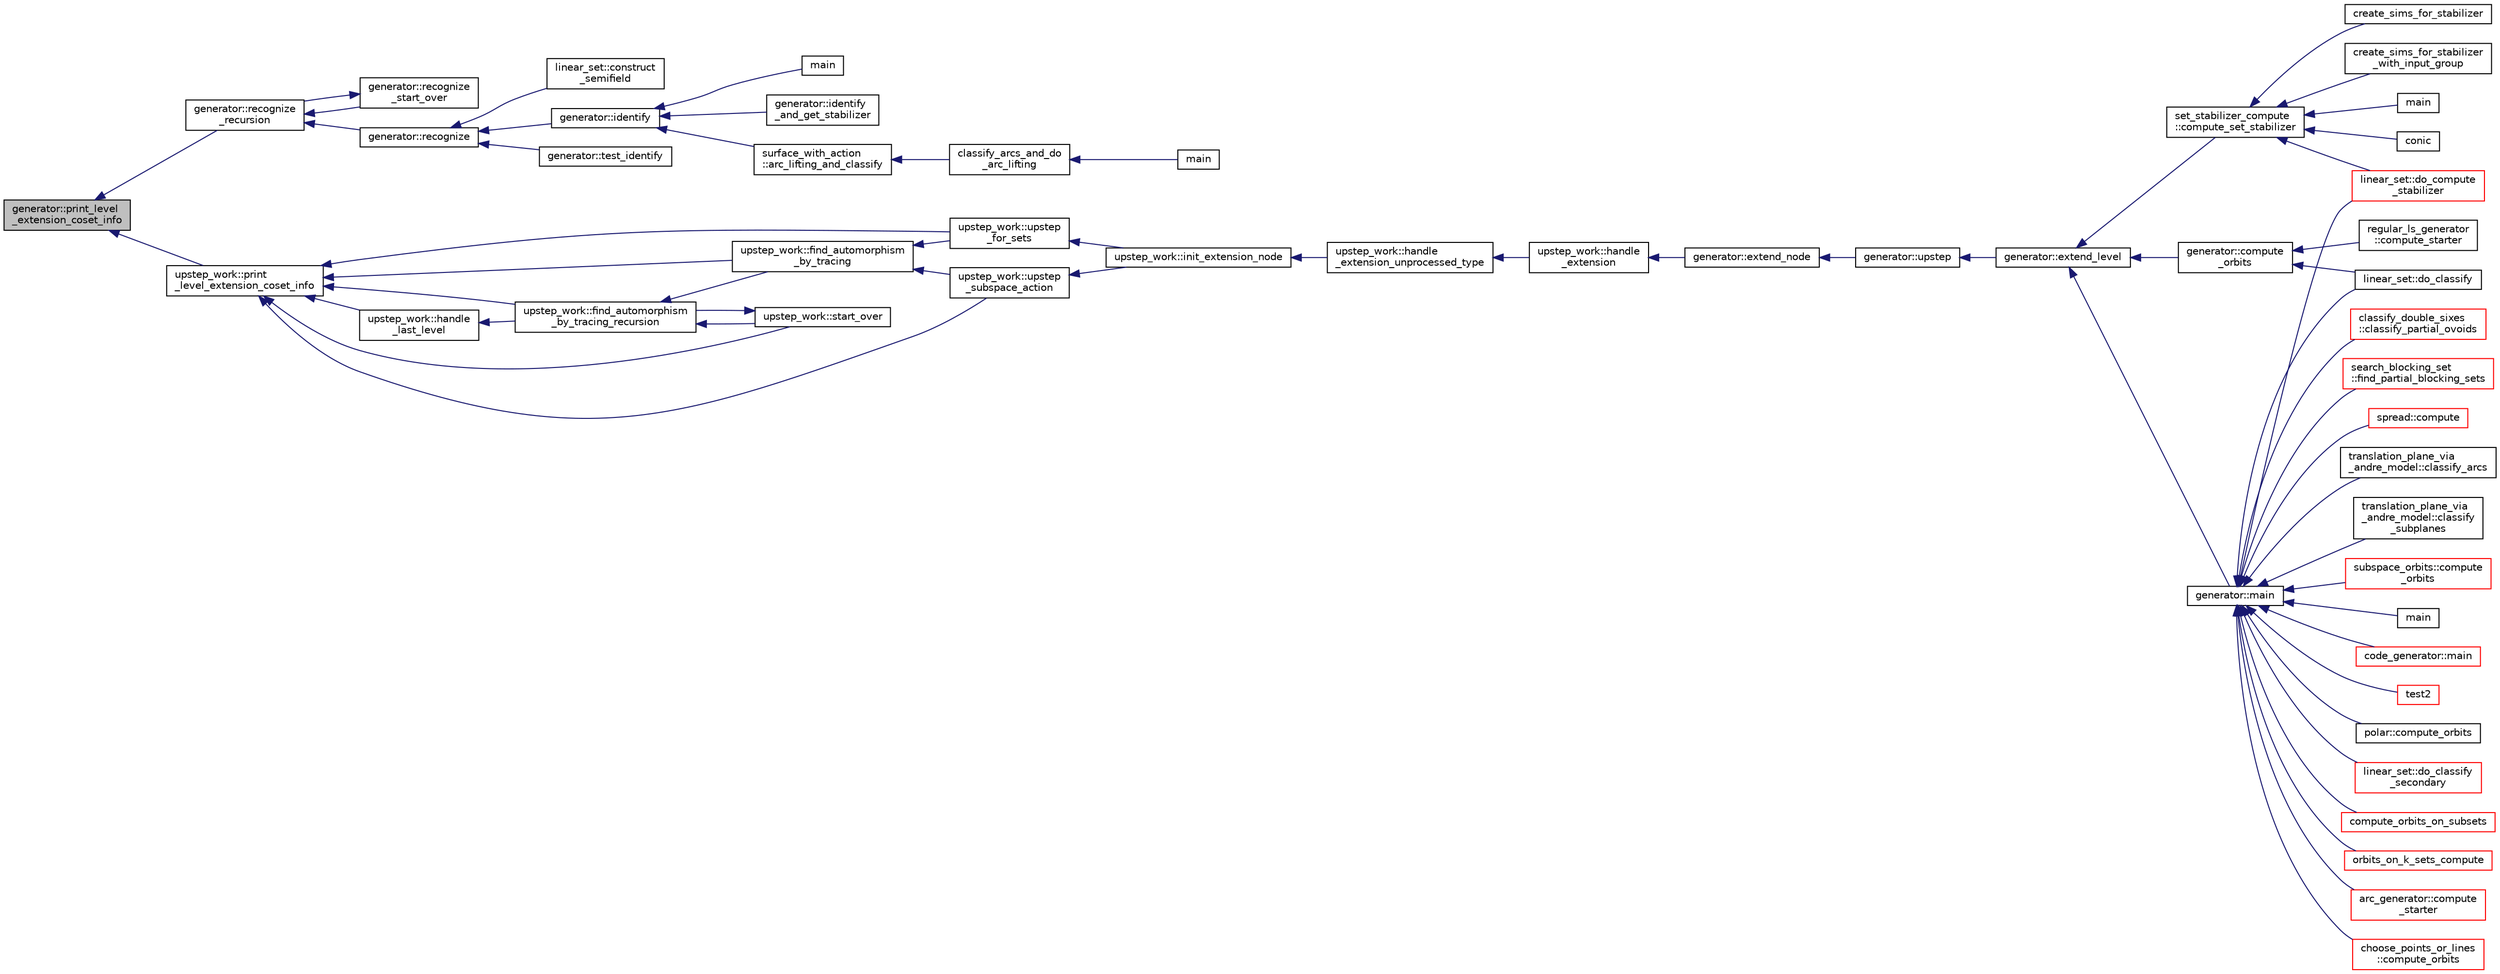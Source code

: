 digraph "generator::print_level_extension_coset_info"
{
  edge [fontname="Helvetica",fontsize="10",labelfontname="Helvetica",labelfontsize="10"];
  node [fontname="Helvetica",fontsize="10",shape=record];
  rankdir="LR";
  Node17942 [label="generator::print_level\l_extension_coset_info",height=0.2,width=0.4,color="black", fillcolor="grey75", style="filled", fontcolor="black"];
  Node17942 -> Node17943 [dir="back",color="midnightblue",fontsize="10",style="solid",fontname="Helvetica"];
  Node17943 [label="generator::recognize\l_recursion",height=0.2,width=0.4,color="black", fillcolor="white", style="filled",URL="$d7/d73/classgenerator.html#aaa01a7f679c27da5a9602b31c66d47ee"];
  Node17943 -> Node17944 [dir="back",color="midnightblue",fontsize="10",style="solid",fontname="Helvetica"];
  Node17944 [label="generator::recognize\l_start_over",height=0.2,width=0.4,color="black", fillcolor="white", style="filled",URL="$d7/d73/classgenerator.html#a919203a185166f12cf3d30aa24fae4d4"];
  Node17944 -> Node17943 [dir="back",color="midnightblue",fontsize="10",style="solid",fontname="Helvetica"];
  Node17943 -> Node17945 [dir="back",color="midnightblue",fontsize="10",style="solid",fontname="Helvetica"];
  Node17945 [label="generator::recognize",height=0.2,width=0.4,color="black", fillcolor="white", style="filled",URL="$d7/d73/classgenerator.html#af66181ff25114246dbf149f92772cc85"];
  Node17945 -> Node17946 [dir="back",color="midnightblue",fontsize="10",style="solid",fontname="Helvetica"];
  Node17946 [label="linear_set::construct\l_semifield",height=0.2,width=0.4,color="black", fillcolor="white", style="filled",URL="$dd/d86/classlinear__set.html#ab54b164771526ae8d687751aa2d1a9ce"];
  Node17945 -> Node17947 [dir="back",color="midnightblue",fontsize="10",style="solid",fontname="Helvetica"];
  Node17947 [label="generator::identify",height=0.2,width=0.4,color="black", fillcolor="white", style="filled",URL="$d7/d73/classgenerator.html#ae60de24262d09d0dd8224b86e74040f6"];
  Node17947 -> Node17948 [dir="back",color="midnightblue",fontsize="10",style="solid",fontname="Helvetica"];
  Node17948 [label="main",height=0.2,width=0.4,color="black", fillcolor="white", style="filled",URL="$de/d2d/graph_2graph_8_c.html#a217dbf8b442f20279ea00b898af96f52"];
  Node17947 -> Node17949 [dir="back",color="midnightblue",fontsize="10",style="solid",fontname="Helvetica"];
  Node17949 [label="generator::identify\l_and_get_stabilizer",height=0.2,width=0.4,color="black", fillcolor="white", style="filled",URL="$d7/d73/classgenerator.html#a7869a4ccc807a96d18fa5d535e74cf1e"];
  Node17947 -> Node17950 [dir="back",color="midnightblue",fontsize="10",style="solid",fontname="Helvetica"];
  Node17950 [label="surface_with_action\l::arc_lifting_and_classify",height=0.2,width=0.4,color="black", fillcolor="white", style="filled",URL="$d8/df9/classsurface__with__action.html#a62a3948f830c59e09ef94937650a07a4"];
  Node17950 -> Node17951 [dir="back",color="midnightblue",fontsize="10",style="solid",fontname="Helvetica"];
  Node17951 [label="classify_arcs_and_do\l_arc_lifting",height=0.2,width=0.4,color="black", fillcolor="white", style="filled",URL="$d6/dc3/arc__lifting__main_8_c.html#afdd7be16f16b8c71e9a72fe5f6a0b59c"];
  Node17951 -> Node17952 [dir="back",color="midnightblue",fontsize="10",style="solid",fontname="Helvetica"];
  Node17952 [label="main",height=0.2,width=0.4,color="black", fillcolor="white", style="filled",URL="$d6/dc3/arc__lifting__main_8_c.html#a217dbf8b442f20279ea00b898af96f52"];
  Node17945 -> Node17953 [dir="back",color="midnightblue",fontsize="10",style="solid",fontname="Helvetica"];
  Node17953 [label="generator::test_identify",height=0.2,width=0.4,color="black", fillcolor="white", style="filled",URL="$d7/d73/classgenerator.html#afe1191d7f525d0f1197ffc81c966c632"];
  Node17942 -> Node17954 [dir="back",color="midnightblue",fontsize="10",style="solid",fontname="Helvetica"];
  Node17954 [label="upstep_work::print\l_level_extension_coset_info",height=0.2,width=0.4,color="black", fillcolor="white", style="filled",URL="$d2/dd6/classupstep__work.html#a30abe055c26f63cf6279de866b8584dc"];
  Node17954 -> Node17955 [dir="back",color="midnightblue",fontsize="10",style="solid",fontname="Helvetica"];
  Node17955 [label="upstep_work::upstep\l_for_sets",height=0.2,width=0.4,color="black", fillcolor="white", style="filled",URL="$d2/dd6/classupstep__work.html#acbfe3d5e23c38c3dc8f5908e0bc5bf1b"];
  Node17955 -> Node17956 [dir="back",color="midnightblue",fontsize="10",style="solid",fontname="Helvetica"];
  Node17956 [label="upstep_work::init_extension_node",height=0.2,width=0.4,color="black", fillcolor="white", style="filled",URL="$d2/dd6/classupstep__work.html#ad74931a4c6dc97102d405a755433297d"];
  Node17956 -> Node17957 [dir="back",color="midnightblue",fontsize="10",style="solid",fontname="Helvetica"];
  Node17957 [label="upstep_work::handle\l_extension_unprocessed_type",height=0.2,width=0.4,color="black", fillcolor="white", style="filled",URL="$d2/dd6/classupstep__work.html#a4687dfab87eb7d0646cb79008dd3d32d"];
  Node17957 -> Node17958 [dir="back",color="midnightblue",fontsize="10",style="solid",fontname="Helvetica"];
  Node17958 [label="upstep_work::handle\l_extension",height=0.2,width=0.4,color="black", fillcolor="white", style="filled",URL="$d2/dd6/classupstep__work.html#ad8ba22a74e9884f92e11340b24e6a6d6"];
  Node17958 -> Node17959 [dir="back",color="midnightblue",fontsize="10",style="solid",fontname="Helvetica"];
  Node17959 [label="generator::extend_node",height=0.2,width=0.4,color="black", fillcolor="white", style="filled",URL="$d7/d73/classgenerator.html#ac71fa071cf218f54cdd9306a541744ae"];
  Node17959 -> Node17960 [dir="back",color="midnightblue",fontsize="10",style="solid",fontname="Helvetica"];
  Node17960 [label="generator::upstep",height=0.2,width=0.4,color="black", fillcolor="white", style="filled",URL="$d7/d73/classgenerator.html#ae0f2cebdabc821837f633656d7b0fdfe"];
  Node17960 -> Node17961 [dir="back",color="midnightblue",fontsize="10",style="solid",fontname="Helvetica"];
  Node17961 [label="generator::extend_level",height=0.2,width=0.4,color="black", fillcolor="white", style="filled",URL="$d7/d73/classgenerator.html#a91b84d80ccec0cd2136bc221c30e0f8e"];
  Node17961 -> Node17962 [dir="back",color="midnightblue",fontsize="10",style="solid",fontname="Helvetica"];
  Node17962 [label="set_stabilizer_compute\l::compute_set_stabilizer",height=0.2,width=0.4,color="black", fillcolor="white", style="filled",URL="$d8/dc6/classset__stabilizer__compute.html#ad4f92074322e98c7cd0ed5d4f8486b76"];
  Node17962 -> Node17963 [dir="back",color="midnightblue",fontsize="10",style="solid",fontname="Helvetica"];
  Node17963 [label="main",height=0.2,width=0.4,color="black", fillcolor="white", style="filled",URL="$db/d67/test__hyperoval_8_c.html#a3c04138a5bfe5d72780bb7e82a18e627"];
  Node17962 -> Node17964 [dir="back",color="midnightblue",fontsize="10",style="solid",fontname="Helvetica"];
  Node17964 [label="conic",height=0.2,width=0.4,color="black", fillcolor="white", style="filled",URL="$d4/de8/conic_8_c.html#a96def9474b981a9d5831a9b48d85d652"];
  Node17962 -> Node17965 [dir="back",color="midnightblue",fontsize="10",style="solid",fontname="Helvetica"];
  Node17965 [label="linear_set::do_compute\l_stabilizer",height=0.2,width=0.4,color="red", fillcolor="white", style="filled",URL="$dd/d86/classlinear__set.html#ae8f58ded28fb5370f4459cca42b7463b"];
  Node17962 -> Node17968 [dir="back",color="midnightblue",fontsize="10",style="solid",fontname="Helvetica"];
  Node17968 [label="create_sims_for_stabilizer",height=0.2,width=0.4,color="black", fillcolor="white", style="filled",URL="$d0/d76/tl__algebra__and__number__theory_8h.html#af2c67d225072549409be710ac3cd30f8"];
  Node17962 -> Node17969 [dir="back",color="midnightblue",fontsize="10",style="solid",fontname="Helvetica"];
  Node17969 [label="create_sims_for_stabilizer\l_with_input_group",height=0.2,width=0.4,color="black", fillcolor="white", style="filled",URL="$d0/d76/tl__algebra__and__number__theory_8h.html#af5482567a8d6ba5c2fe593bf6f7f9a0f"];
  Node17961 -> Node17970 [dir="back",color="midnightblue",fontsize="10",style="solid",fontname="Helvetica"];
  Node17970 [label="generator::compute\l_orbits",height=0.2,width=0.4,color="black", fillcolor="white", style="filled",URL="$d7/d73/classgenerator.html#a23989bc20ecaaed39c4119c758367f40"];
  Node17970 -> Node17971 [dir="back",color="midnightblue",fontsize="10",style="solid",fontname="Helvetica"];
  Node17971 [label="regular_ls_generator\l::compute_starter",height=0.2,width=0.4,color="black", fillcolor="white", style="filled",URL="$d2/dd8/classregular__ls__generator.html#aa38907741058694a73194b02ceb4a53d"];
  Node17970 -> Node17972 [dir="back",color="midnightblue",fontsize="10",style="solid",fontname="Helvetica"];
  Node17972 [label="linear_set::do_classify",height=0.2,width=0.4,color="black", fillcolor="white", style="filled",URL="$dd/d86/classlinear__set.html#a3eb2dbce7fa8b71901dfc12f288ddd0c"];
  Node17961 -> Node17973 [dir="back",color="midnightblue",fontsize="10",style="solid",fontname="Helvetica"];
  Node17973 [label="generator::main",height=0.2,width=0.4,color="black", fillcolor="white", style="filled",URL="$d7/d73/classgenerator.html#a01abff8e9f231bf0d82e2e8e0061f242"];
  Node17973 -> Node17974 [dir="back",color="midnightblue",fontsize="10",style="solid",fontname="Helvetica"];
  Node17974 [label="main",height=0.2,width=0.4,color="black", fillcolor="white", style="filled",URL="$d2/d11/codes_8h.html#a217dbf8b442f20279ea00b898af96f52"];
  Node17973 -> Node17975 [dir="back",color="midnightblue",fontsize="10",style="solid",fontname="Helvetica"];
  Node17975 [label="code_generator::main",height=0.2,width=0.4,color="red", fillcolor="white", style="filled",URL="$db/d37/classcode__generator.html#ab3cf3a306e4032c2b471ac95321c599f"];
  Node17973 -> Node17977 [dir="back",color="midnightblue",fontsize="10",style="solid",fontname="Helvetica"];
  Node17977 [label="test2",height=0.2,width=0.4,color="red", fillcolor="white", style="filled",URL="$d9/db0/factor__space_8_c.html#a39d73a812e5fd8f1bc111e948368cb10"];
  Node17973 -> Node17979 [dir="back",color="midnightblue",fontsize="10",style="solid",fontname="Helvetica"];
  Node17979 [label="polar::compute_orbits",height=0.2,width=0.4,color="black", fillcolor="white", style="filled",URL="$da/d1c/classpolar.html#ac4c3c4f95d14c74ff4a3ec3f3479a1da"];
  Node17973 -> Node17972 [dir="back",color="midnightblue",fontsize="10",style="solid",fontname="Helvetica"];
  Node17973 -> Node17980 [dir="back",color="midnightblue",fontsize="10",style="solid",fontname="Helvetica"];
  Node17980 [label="linear_set::do_classify\l_secondary",height=0.2,width=0.4,color="red", fillcolor="white", style="filled",URL="$dd/d86/classlinear__set.html#a47eb7f9995f3343abd3bdfbf9a9a9162"];
  Node17973 -> Node17965 [dir="back",color="midnightblue",fontsize="10",style="solid",fontname="Helvetica"];
  Node17973 -> Node17983 [dir="back",color="midnightblue",fontsize="10",style="solid",fontname="Helvetica"];
  Node17983 [label="compute_orbits_on_subsets",height=0.2,width=0.4,color="red", fillcolor="white", style="filled",URL="$d3/d35/snakes__and__ladders__global_8_c.html#af33697aede0480110b1227f727252637"];
  Node17973 -> Node18000 [dir="back",color="midnightblue",fontsize="10",style="solid",fontname="Helvetica"];
  Node18000 [label="orbits_on_k_sets_compute",height=0.2,width=0.4,color="red", fillcolor="white", style="filled",URL="$d3/d35/snakes__and__ladders__global_8_c.html#a96743526b15703539d544499276aaa71"];
  Node17973 -> Node18011 [dir="back",color="midnightblue",fontsize="10",style="solid",fontname="Helvetica"];
  Node18011 [label="arc_generator::compute\l_starter",height=0.2,width=0.4,color="red", fillcolor="white", style="filled",URL="$d4/d21/classarc__generator.html#aad1dcec3a1c302e743d574bd1ac857d9"];
  Node17973 -> Node18015 [dir="back",color="midnightblue",fontsize="10",style="solid",fontname="Helvetica"];
  Node18015 [label="choose_points_or_lines\l::compute_orbits",height=0.2,width=0.4,color="red", fillcolor="white", style="filled",URL="$d6/d75/classchoose__points__or__lines.html#adc353e2d41dc8a39563322c8cdd85f61"];
  Node17973 -> Node18017 [dir="back",color="midnightblue",fontsize="10",style="solid",fontname="Helvetica"];
  Node18017 [label="classify_double_sixes\l::classify_partial_ovoids",height=0.2,width=0.4,color="red", fillcolor="white", style="filled",URL="$dd/d23/classclassify__double__sixes.html#a2253fca143a0e8a3e39655eb05668ae9"];
  Node17973 -> Node18019 [dir="back",color="midnightblue",fontsize="10",style="solid",fontname="Helvetica"];
  Node18019 [label="search_blocking_set\l::find_partial_blocking_sets",height=0.2,width=0.4,color="red", fillcolor="white", style="filled",URL="$dc/d36/classsearch__blocking__set.html#ad3fdb3d356db75a02c406bc9d4e9e9b6"];
  Node17973 -> Node18021 [dir="back",color="midnightblue",fontsize="10",style="solid",fontname="Helvetica"];
  Node18021 [label="spread::compute",height=0.2,width=0.4,color="red", fillcolor="white", style="filled",URL="$da/dc1/classspread.html#a9674466d3e03b8dad79882299c638a21"];
  Node17973 -> Node18023 [dir="back",color="midnightblue",fontsize="10",style="solid",fontname="Helvetica"];
  Node18023 [label="translation_plane_via\l_andre_model::classify_arcs",height=0.2,width=0.4,color="black", fillcolor="white", style="filled",URL="$d1/dcc/classtranslation__plane__via__andre__model.html#ac8f002e812a8b152d41e806688601c5e"];
  Node17973 -> Node18024 [dir="back",color="midnightblue",fontsize="10",style="solid",fontname="Helvetica"];
  Node18024 [label="translation_plane_via\l_andre_model::classify\l_subplanes",height=0.2,width=0.4,color="black", fillcolor="white", style="filled",URL="$d1/dcc/classtranslation__plane__via__andre__model.html#a794fefa95f0a7f7b887133375988ee55"];
  Node17973 -> Node18025 [dir="back",color="midnightblue",fontsize="10",style="solid",fontname="Helvetica"];
  Node18025 [label="subspace_orbits::compute\l_orbits",height=0.2,width=0.4,color="red", fillcolor="white", style="filled",URL="$d2/d9f/classsubspace__orbits.html#a2778f8d49cde1675de1ef6acfe180b63"];
  Node17954 -> Node18027 [dir="back",color="midnightblue",fontsize="10",style="solid",fontname="Helvetica"];
  Node18027 [label="upstep_work::upstep\l_subspace_action",height=0.2,width=0.4,color="black", fillcolor="white", style="filled",URL="$d2/dd6/classupstep__work.html#afd45c862c93f460a2e523f074d024529"];
  Node18027 -> Node17956 [dir="back",color="midnightblue",fontsize="10",style="solid",fontname="Helvetica"];
  Node17954 -> Node18028 [dir="back",color="midnightblue",fontsize="10",style="solid",fontname="Helvetica"];
  Node18028 [label="upstep_work::find_automorphism\l_by_tracing",height=0.2,width=0.4,color="black", fillcolor="white", style="filled",URL="$d2/dd6/classupstep__work.html#afc13566dbd0f53823ae1c6629f00075d"];
  Node18028 -> Node17955 [dir="back",color="midnightblue",fontsize="10",style="solid",fontname="Helvetica"];
  Node18028 -> Node18027 [dir="back",color="midnightblue",fontsize="10",style="solid",fontname="Helvetica"];
  Node17954 -> Node18029 [dir="back",color="midnightblue",fontsize="10",style="solid",fontname="Helvetica"];
  Node18029 [label="upstep_work::find_automorphism\l_by_tracing_recursion",height=0.2,width=0.4,color="black", fillcolor="white", style="filled",URL="$d2/dd6/classupstep__work.html#a621a83906c4c31d4de34963f6eaa668d"];
  Node18029 -> Node18028 [dir="back",color="midnightblue",fontsize="10",style="solid",fontname="Helvetica"];
  Node18029 -> Node18030 [dir="back",color="midnightblue",fontsize="10",style="solid",fontname="Helvetica"];
  Node18030 [label="upstep_work::start_over",height=0.2,width=0.4,color="black", fillcolor="white", style="filled",URL="$d2/dd6/classupstep__work.html#ad1eba8d53528a3a0277041883a5724c3"];
  Node18030 -> Node18029 [dir="back",color="midnightblue",fontsize="10",style="solid",fontname="Helvetica"];
  Node17954 -> Node18031 [dir="back",color="midnightblue",fontsize="10",style="solid",fontname="Helvetica"];
  Node18031 [label="upstep_work::handle\l_last_level",height=0.2,width=0.4,color="black", fillcolor="white", style="filled",URL="$d2/dd6/classupstep__work.html#a5e4dd0050b47d8143df44a4364003daa"];
  Node18031 -> Node18029 [dir="back",color="midnightblue",fontsize="10",style="solid",fontname="Helvetica"];
  Node17954 -> Node18030 [dir="back",color="midnightblue",fontsize="10",style="solid",fontname="Helvetica"];
}
